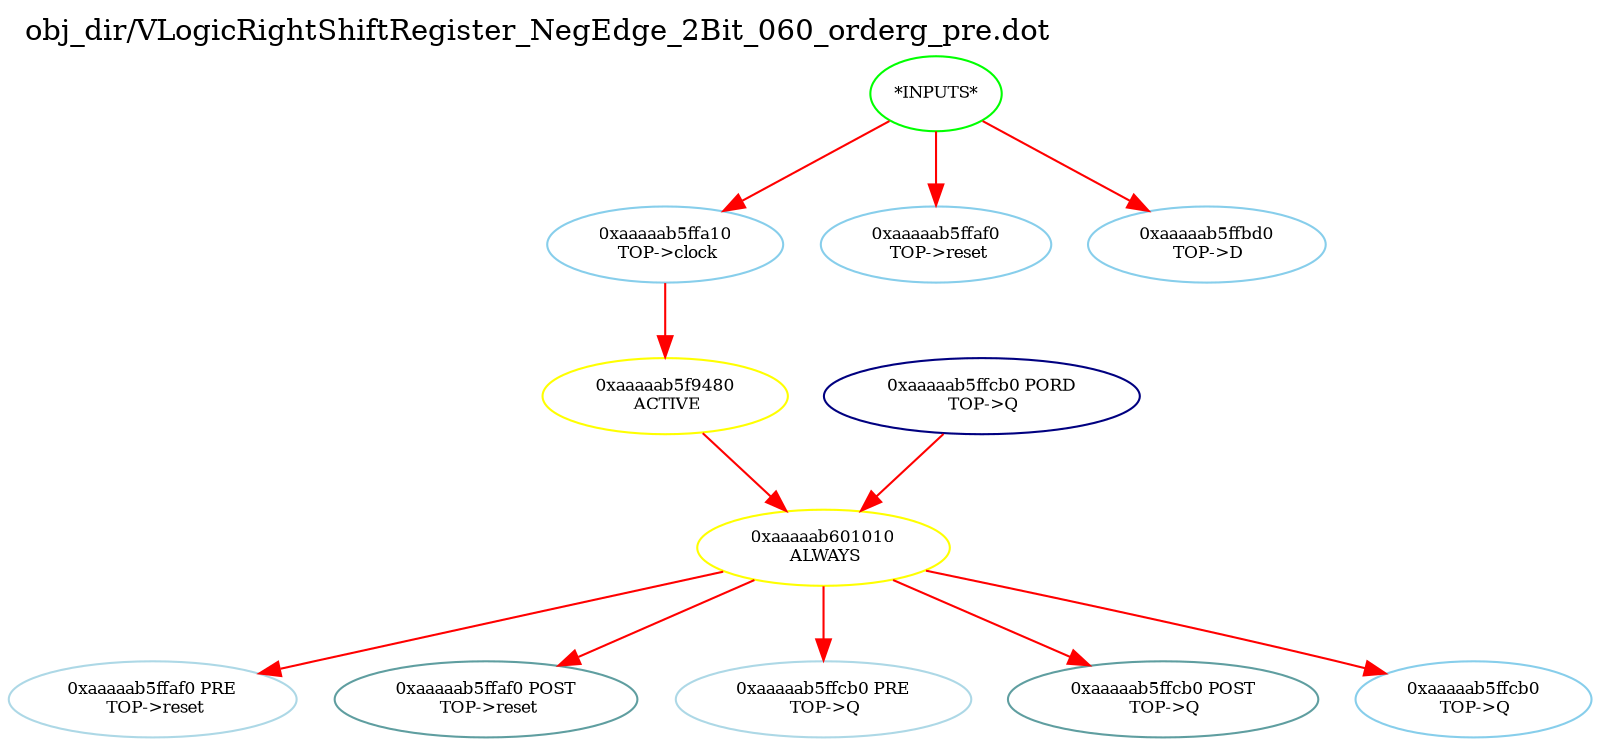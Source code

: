 digraph v3graph {
	graph	[label="obj_dir/VLogicRightShiftRegister_NegEdge_2Bit_060_orderg_pre.dot",
		 labelloc=t, labeljust=l,
		 //size="7.5,10",
		 rankdir=TB];
	n0	[fontsize=8 label="*INPUTS*", color=green];
	n0xaaaaab5ff850_1	[fontsize=8 label="0xaaaaab5ffa10\n TOP->clock", color=skyblue];
	n0xaaaaab5ff850_2	[fontsize=8 label="0xaaaaab5ffaf0\n TOP->reset", color=skyblue];
	n0xaaaaab5ff850_3	[fontsize=8 label="0xaaaaab5ffbd0\n TOP->D", color=skyblue];
	n0xaaaaab5ff850_4	[fontsize=8 label="0xaaaaab5f9480\n ACTIVE", color=yellow];
	n0xaaaaab5ff850_5	[fontsize=8 label="0xaaaaab601010\n ALWAYS", color=yellow];
	n0xaaaaab5ff850_6	[fontsize=8 label="0xaaaaab5ffaf0 PRE\n TOP->reset", color=lightblue];
	n0xaaaaab5ff850_7	[fontsize=8 label="0xaaaaab5ffaf0 POST\n TOP->reset", color=CadetBlue];
	n0xaaaaab5ff850_8	[fontsize=8 label="0xaaaaab5ffcb0 PRE\n TOP->Q", color=lightblue];
	n0xaaaaab5ff850_9	[fontsize=8 label="0xaaaaab5ffcb0 POST\n TOP->Q", color=CadetBlue];
	n0xaaaaab5ff850_10	[fontsize=8 label="0xaaaaab5ffcb0 PORD\n TOP->Q", color=NavyBlue];
	n0xaaaaab5ff850_11	[fontsize=8 label="0xaaaaab5ffcb0\n TOP->Q", color=skyblue];
	n0 -> n0xaaaaab5ff850_1 [fontsize=8 label="" weight=1 color=red];
	n0 -> n0xaaaaab5ff850_2 [fontsize=8 label="" weight=1 color=red];
	n0 -> n0xaaaaab5ff850_3 [fontsize=8 label="" weight=1 color=red];
	n0xaaaaab5ff850_1 -> n0xaaaaab5ff850_4 [fontsize=8 label="" weight=8 color=red];
	n0xaaaaab5ff850_4 -> n0xaaaaab5ff850_5 [fontsize=8 label="" weight=32 color=red];
	n0xaaaaab5ff850_5 -> n0xaaaaab5ff850_6 [fontsize=8 label="" weight=32 color=red];
	n0xaaaaab5ff850_5 -> n0xaaaaab5ff850_7 [fontsize=8 label="" weight=2 color=red];
	n0xaaaaab5ff850_5 -> n0xaaaaab5ff850_8 [fontsize=8 label="" weight=32 color=red];
	n0xaaaaab5ff850_5 -> n0xaaaaab5ff850_9 [fontsize=8 label="" weight=2 color=red];
	n0xaaaaab5ff850_5 -> n0xaaaaab5ff850_11 [fontsize=8 label="" weight=32 color=red];
	n0xaaaaab5ff850_10 -> n0xaaaaab5ff850_5 [fontsize=8 label="" weight=32 color=red];
}
